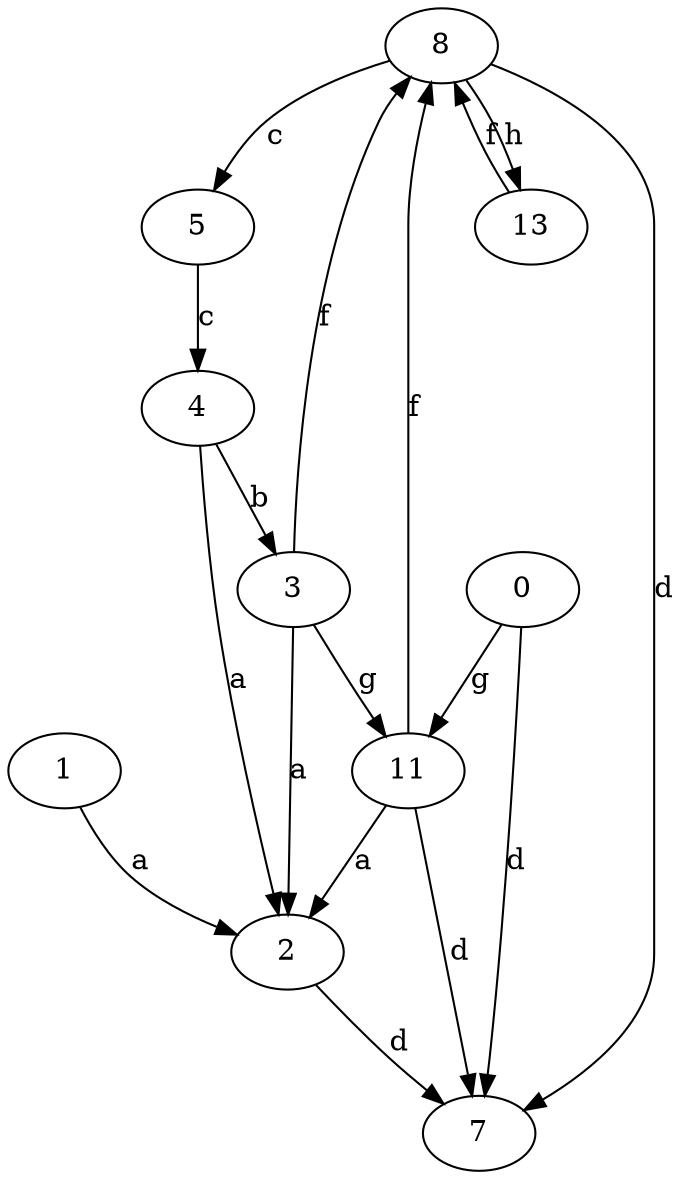 strict digraph  {
1;
2;
3;
4;
5;
7;
8;
0;
11;
13;
1 -> 2  [label=a];
2 -> 7  [label=d];
3 -> 2  [label=a];
3 -> 8  [label=f];
3 -> 11  [label=g];
4 -> 2  [label=a];
4 -> 3  [label=b];
5 -> 4  [label=c];
8 -> 5  [label=c];
8 -> 7  [label=d];
8 -> 13  [label=h];
0 -> 7  [label=d];
0 -> 11  [label=g];
11 -> 2  [label=a];
11 -> 7  [label=d];
11 -> 8  [label=f];
13 -> 8  [label=f];
}
